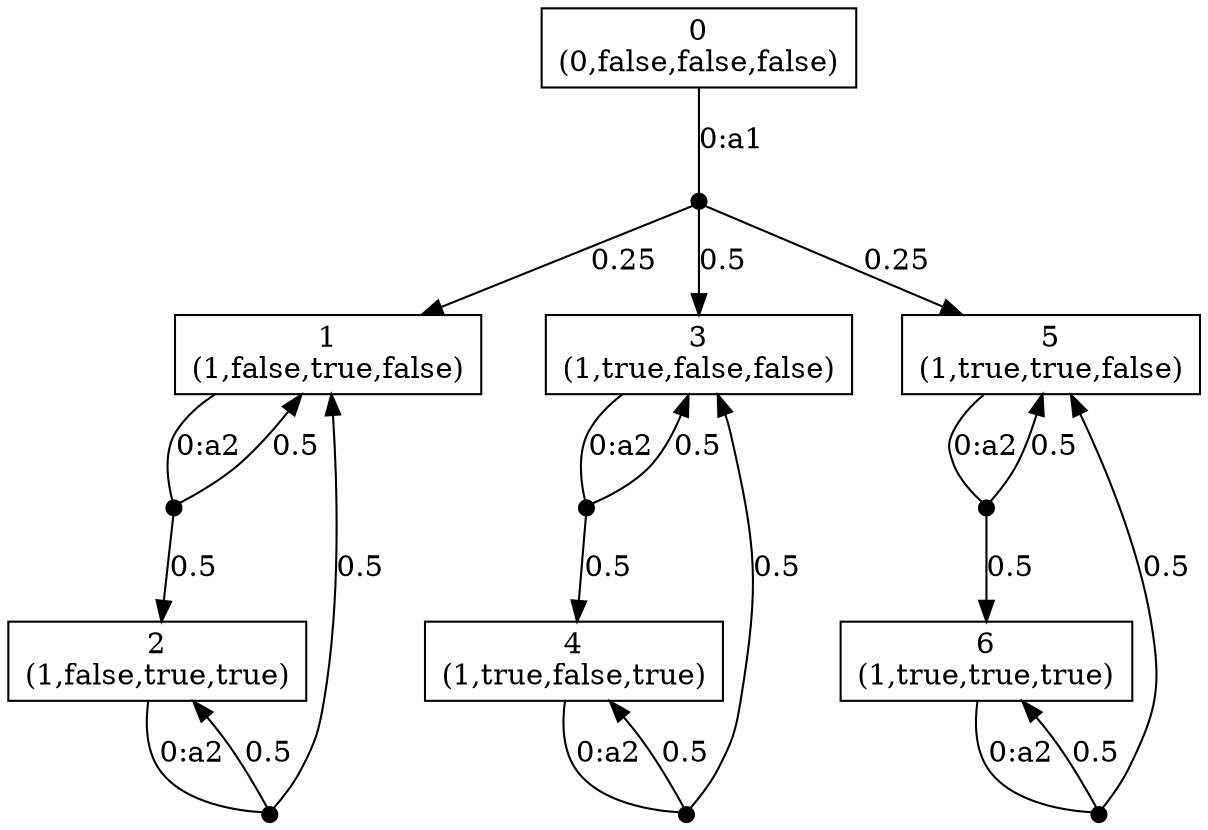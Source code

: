 digraph MDP {
node [label="",shape="box"];
0 [label="0\n(0,false,false,false)"];
0 -> n0_0  [label="0:a1",arrowhead="none"];
n0_0 [ shape=point,width=0.1,height=0.1,label="" ];
n0_0 -> 1  [label="0.25"];
n0_0 -> 3  [label="0.5"];
n0_0 -> 5  [label="0.25"];
1 [label="1\n(1,false,true,false)"];
1 -> n1_0  [label="0:a2",arrowhead="none"];
n1_0 [ shape=point,width=0.1,height=0.1,label="" ];
n1_0 -> 1  [label="0.5"];
n1_0 -> 2  [label="0.5"];
2 [label="2\n(1,false,true,true)"];
2 -> n2_0  [label="0:a2",arrowhead="none"];
n2_0 [ shape=point,width=0.1,height=0.1,label="" ];
n2_0 -> 1  [label="0.5"];
n2_0 -> 2  [label="0.5"];
3 [label="3\n(1,true,false,false)"];
3 -> n3_0  [label="0:a2",arrowhead="none"];
n3_0 [ shape=point,width=0.1,height=0.1,label="" ];
n3_0 -> 3  [label="0.5"];
n3_0 -> 4  [label="0.5"];
4 [label="4\n(1,true,false,true)"];
4 -> n4_0  [label="0:a2",arrowhead="none"];
n4_0 [ shape=point,width=0.1,height=0.1,label="" ];
n4_0 -> 3  [label="0.5"];
n4_0 -> 4  [label="0.5"];
5 [label="5\n(1,true,true,false)"];
5 -> n5_0  [label="0:a2",arrowhead="none"];
n5_0 [ shape=point,width=0.1,height=0.1,label="" ];
n5_0 -> 5  [label="0.5"];
n5_0 -> 6  [label="0.5"];
6 [label="6\n(1,true,true,true)"];
6 -> n6_0  [label="0:a2",arrowhead="none"];
n6_0 [ shape=point,width=0.1,height=0.1,label="" ];
n6_0 -> 5  [label="0.5"];
n6_0 -> 6  [label="0.5"];
}
